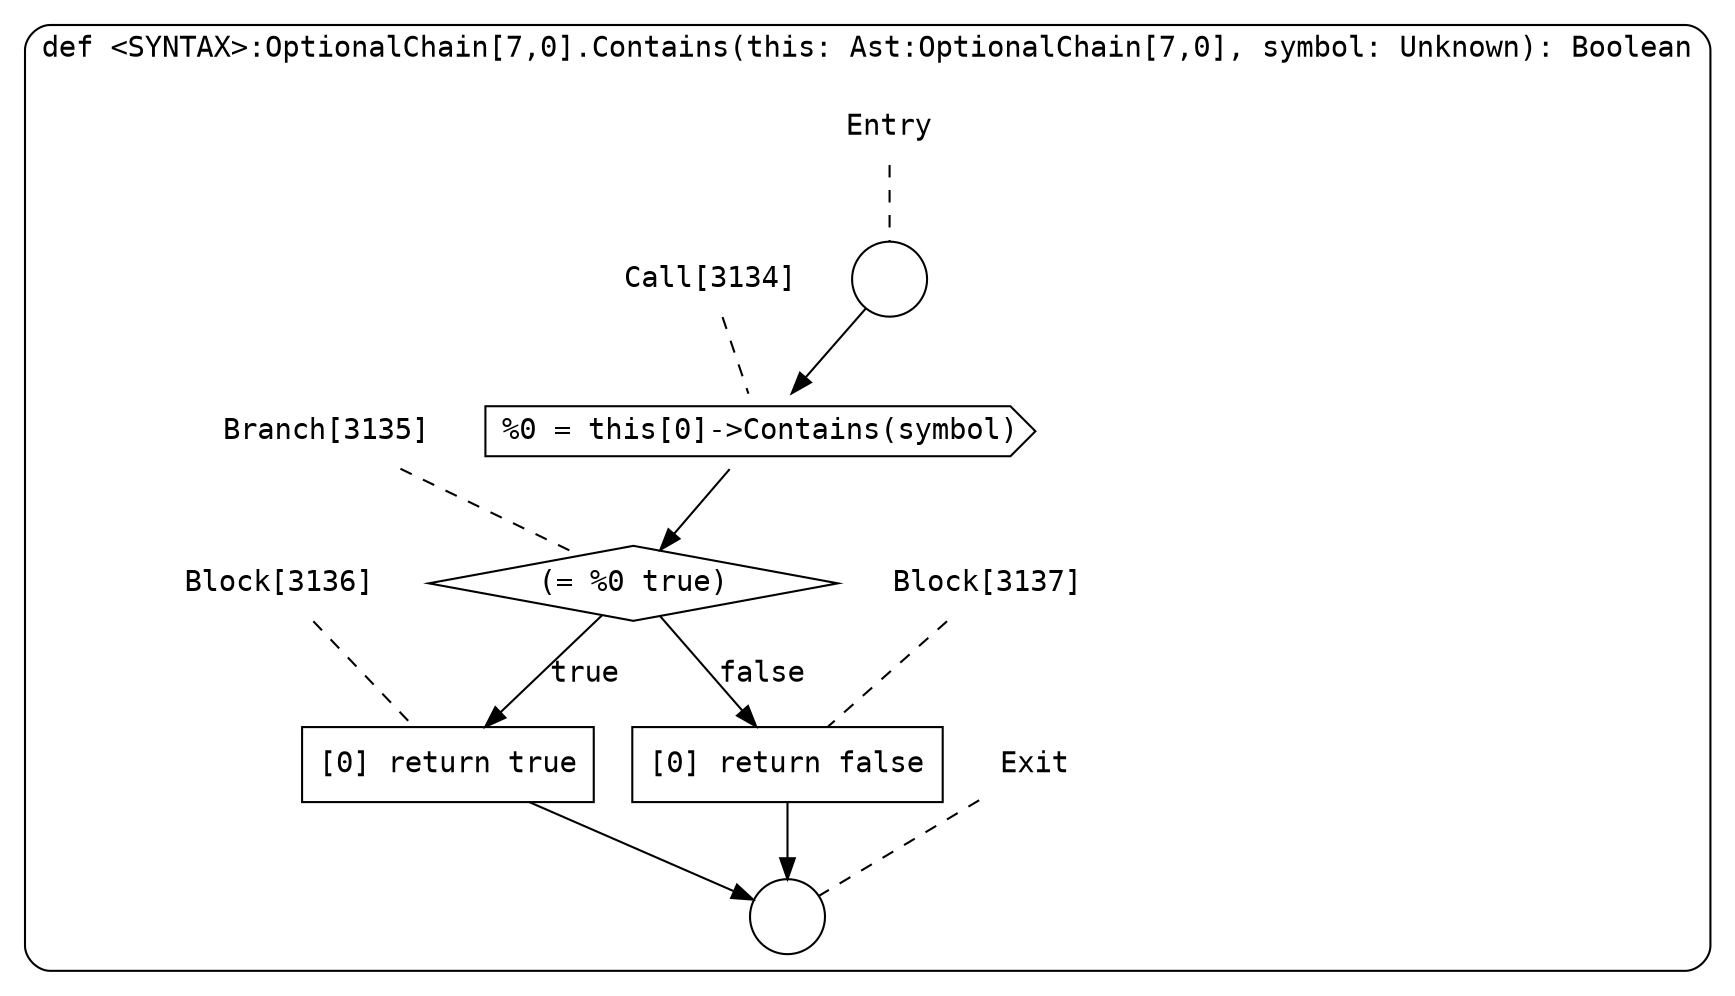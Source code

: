 digraph {
  graph [fontname = "Consolas"]
  node [fontname = "Consolas"]
  edge [fontname = "Consolas"]
  subgraph cluster822 {
    label = "def <SYNTAX>:OptionalChain[7,0].Contains(this: Ast:OptionalChain[7,0], symbol: Unknown): Boolean"
    style = rounded
    cluster822_entry_name [shape=none, label=<<font color="black">Entry</font>>]
    cluster822_entry_name -> cluster822_entry [arrowhead=none, color="black", style=dashed]
    cluster822_entry [shape=circle label=" " color="black" fillcolor="white" style=filled]
    cluster822_entry -> node3134 [color="black"]
    cluster822_exit_name [shape=none, label=<<font color="black">Exit</font>>]
    cluster822_exit_name -> cluster822_exit [arrowhead=none, color="black", style=dashed]
    cluster822_exit [shape=circle label=" " color="black" fillcolor="white" style=filled]
    node3134_name [shape=none, label=<<font color="black">Call[3134]</font>>]
    node3134_name -> node3134 [arrowhead=none, color="black", style=dashed]
    node3134 [shape=cds, label=<<font color="black">%0 = this[0]-&gt;Contains(symbol)</font>> color="black" fillcolor="white", style=filled]
    node3134 -> node3135 [color="black"]
    node3135_name [shape=none, label=<<font color="black">Branch[3135]</font>>]
    node3135_name -> node3135 [arrowhead=none, color="black", style=dashed]
    node3135 [shape=diamond, label=<<font color="black">(= %0 true)</font>> color="black" fillcolor="white", style=filled]
    node3135 -> node3136 [label=<<font color="black">true</font>> color="black"]
    node3135 -> node3137 [label=<<font color="black">false</font>> color="black"]
    node3136_name [shape=none, label=<<font color="black">Block[3136]</font>>]
    node3136_name -> node3136 [arrowhead=none, color="black", style=dashed]
    node3136 [shape=box, label=<<font color="black">[0] return true<BR ALIGN="LEFT"/></font>> color="black" fillcolor="white", style=filled]
    node3136 -> cluster822_exit [color="black"]
    node3137_name [shape=none, label=<<font color="black">Block[3137]</font>>]
    node3137_name -> node3137 [arrowhead=none, color="black", style=dashed]
    node3137 [shape=box, label=<<font color="black">[0] return false<BR ALIGN="LEFT"/></font>> color="black" fillcolor="white", style=filled]
    node3137 -> cluster822_exit [color="black"]
  }
}